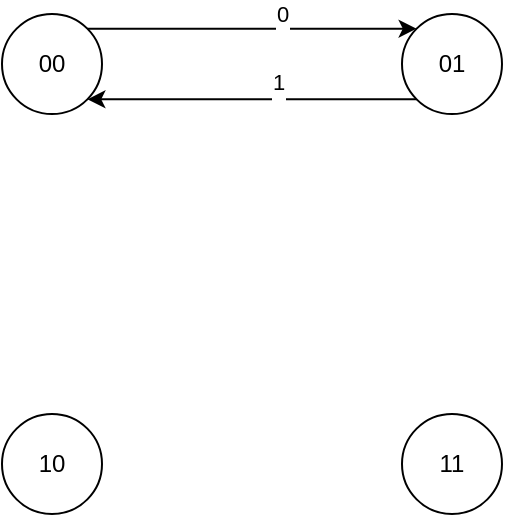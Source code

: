 <mxfile version="24.0.2" type="device">
  <diagram id="C5RBs43oDa-KdzZeNtuy" name="Page-1">
    <mxGraphModel dx="938" dy="615" grid="1" gridSize="10" guides="1" tooltips="1" connect="1" arrows="1" fold="1" page="1" pageScale="1" pageWidth="827" pageHeight="1169" math="0" shadow="0">
      <root>
        <mxCell id="WIyWlLk6GJQsqaUBKTNV-0" />
        <mxCell id="WIyWlLk6GJQsqaUBKTNV-1" parent="WIyWlLk6GJQsqaUBKTNV-0" />
        <mxCell id="Hn5df22tLSTYm9V9HqmA-7" style="edgeStyle=orthogonalEdgeStyle;rounded=0;orthogonalLoop=1;jettySize=auto;html=1;exitX=1;exitY=0;exitDx=0;exitDy=0;entryX=0;entryY=0;entryDx=0;entryDy=0;" edge="1" parent="WIyWlLk6GJQsqaUBKTNV-1" source="Hn5df22tLSTYm9V9HqmA-0" target="Hn5df22tLSTYm9V9HqmA-1">
          <mxGeometry relative="1" as="geometry" />
        </mxCell>
        <mxCell id="Hn5df22tLSTYm9V9HqmA-8" value="0&lt;div&gt;&lt;br&gt;&lt;/div&gt;" style="edgeLabel;html=1;align=center;verticalAlign=middle;resizable=0;points=[];" vertex="1" connectable="0" parent="Hn5df22tLSTYm9V9HqmA-7">
          <mxGeometry x="0.178" y="1" relative="1" as="geometry">
            <mxPoint as="offset" />
          </mxGeometry>
        </mxCell>
        <mxCell id="Hn5df22tLSTYm9V9HqmA-0" value="00" style="ellipse;whiteSpace=wrap;html=1;aspect=fixed;" vertex="1" parent="WIyWlLk6GJQsqaUBKTNV-1">
          <mxGeometry x="230" y="160" width="50" height="50" as="geometry" />
        </mxCell>
        <mxCell id="Hn5df22tLSTYm9V9HqmA-9" style="edgeStyle=orthogonalEdgeStyle;rounded=0;orthogonalLoop=1;jettySize=auto;html=1;exitX=0;exitY=1;exitDx=0;exitDy=0;entryX=1;entryY=1;entryDx=0;entryDy=0;" edge="1" parent="WIyWlLk6GJQsqaUBKTNV-1" source="Hn5df22tLSTYm9V9HqmA-1" target="Hn5df22tLSTYm9V9HqmA-0">
          <mxGeometry relative="1" as="geometry" />
        </mxCell>
        <mxCell id="Hn5df22tLSTYm9V9HqmA-10" value="1&lt;div&gt;&lt;br&gt;&lt;/div&gt;" style="edgeLabel;html=1;align=center;verticalAlign=middle;resizable=0;points=[];" vertex="1" connectable="0" parent="Hn5df22tLSTYm9V9HqmA-9">
          <mxGeometry x="-0.154" y="-2" relative="1" as="geometry">
            <mxPoint as="offset" />
          </mxGeometry>
        </mxCell>
        <mxCell id="Hn5df22tLSTYm9V9HqmA-1" value="01" style="ellipse;whiteSpace=wrap;html=1;aspect=fixed;" vertex="1" parent="WIyWlLk6GJQsqaUBKTNV-1">
          <mxGeometry x="430" y="160" width="50" height="50" as="geometry" />
        </mxCell>
        <mxCell id="Hn5df22tLSTYm9V9HqmA-2" value="10" style="ellipse;whiteSpace=wrap;html=1;aspect=fixed;" vertex="1" parent="WIyWlLk6GJQsqaUBKTNV-1">
          <mxGeometry x="230" y="360" width="50" height="50" as="geometry" />
        </mxCell>
        <mxCell id="Hn5df22tLSTYm9V9HqmA-3" value="11" style="ellipse;whiteSpace=wrap;html=1;aspect=fixed;" vertex="1" parent="WIyWlLk6GJQsqaUBKTNV-1">
          <mxGeometry x="430" y="360" width="50" height="50" as="geometry" />
        </mxCell>
      </root>
    </mxGraphModel>
  </diagram>
</mxfile>
